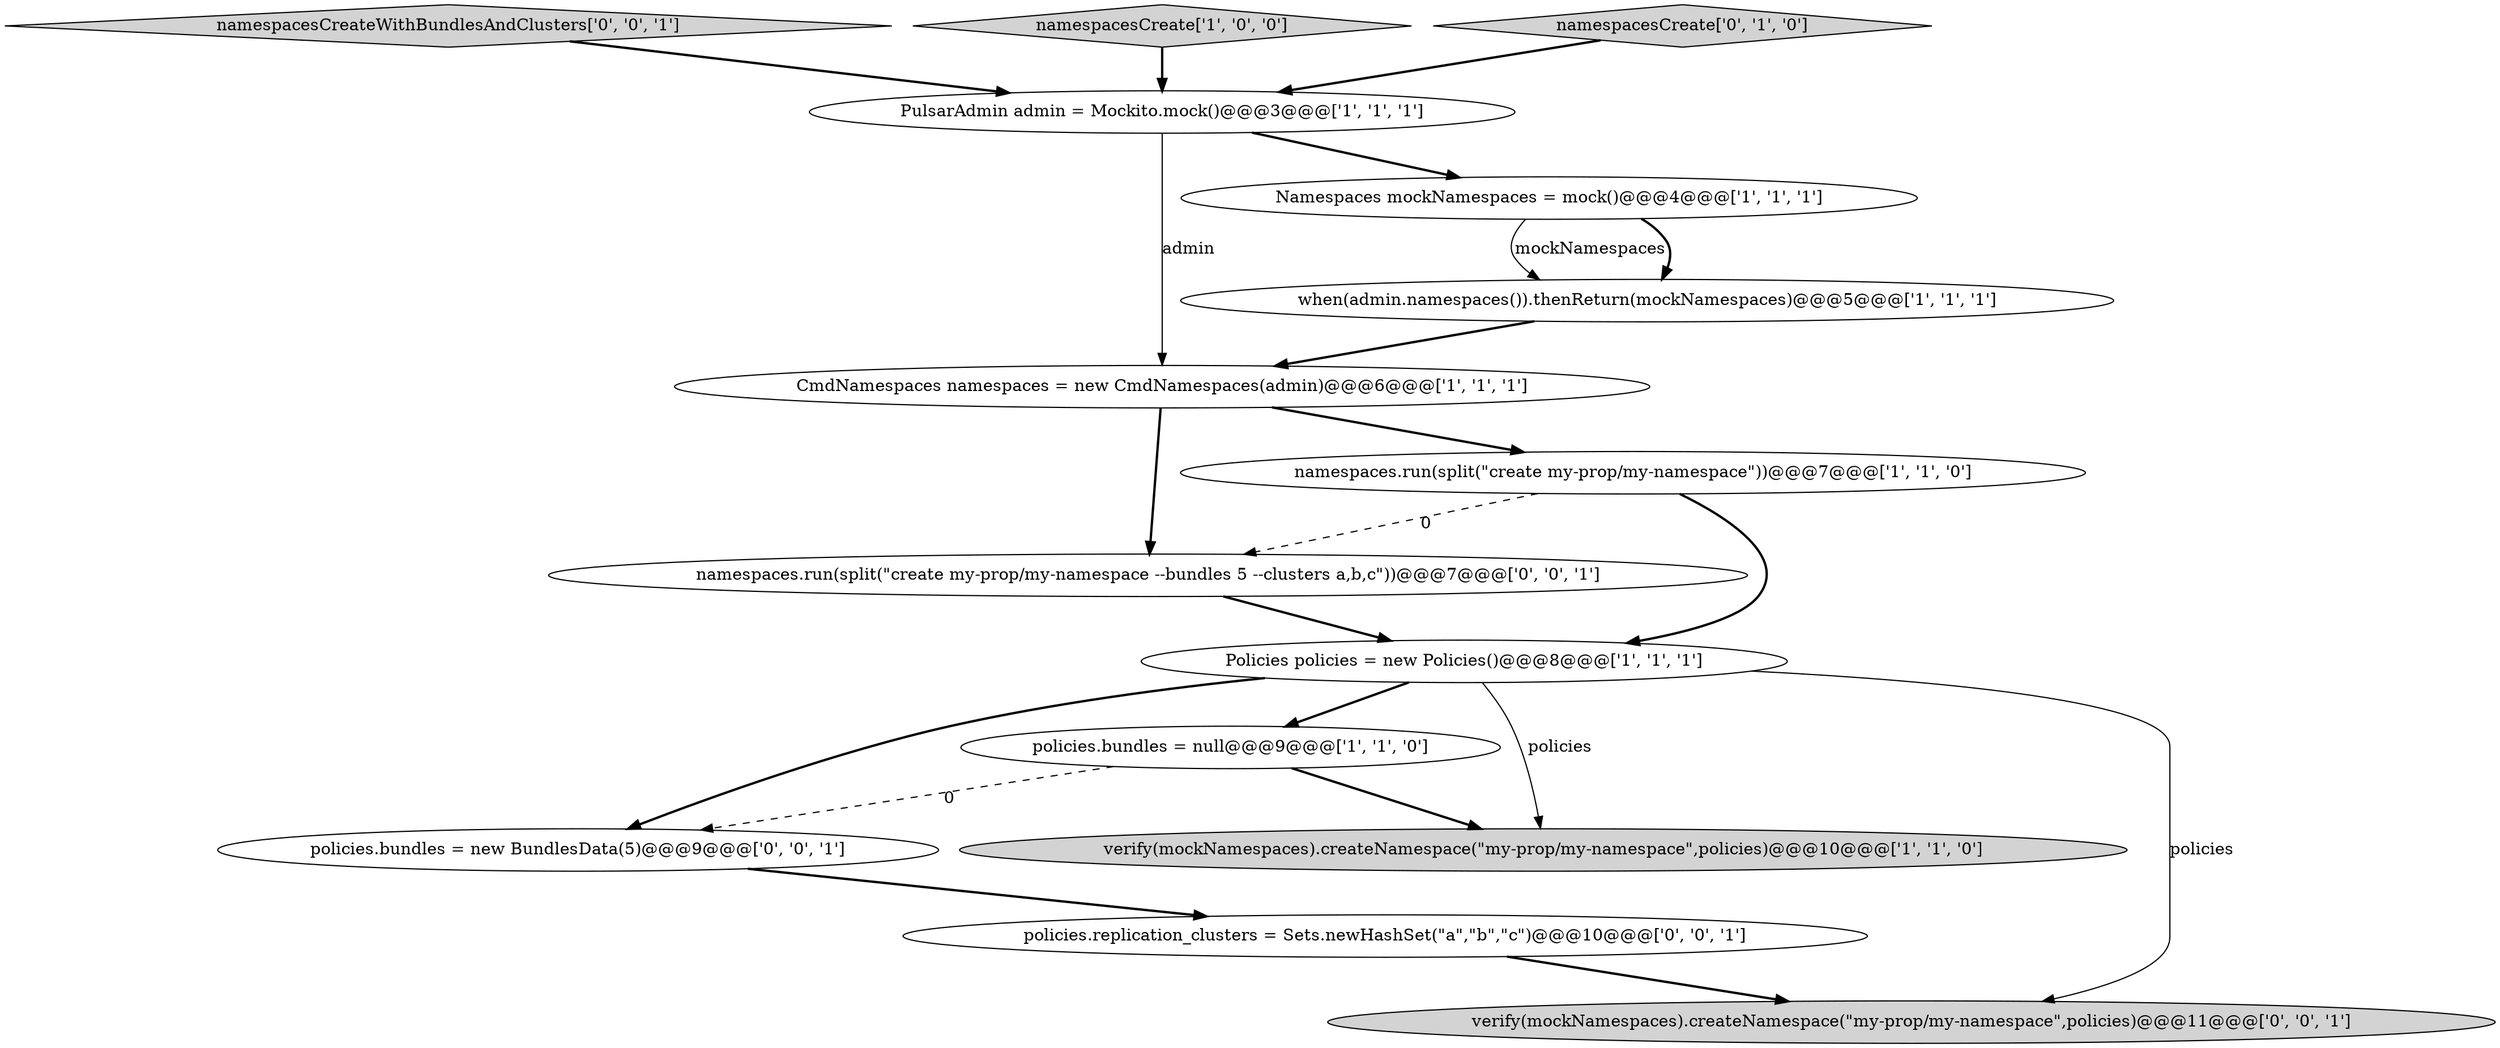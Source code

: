 digraph {
8 [style = filled, label = "policies.bundles = null@@@9@@@['1', '1', '0']", fillcolor = white, shape = ellipse image = "AAA0AAABBB1BBB"];
12 [style = filled, label = "namespaces.run(split(\"create my-prop/my-namespace --bundles 5 --clusters a,b,c\"))@@@7@@@['0', '0', '1']", fillcolor = white, shape = ellipse image = "AAA0AAABBB3BBB"];
14 [style = filled, label = "namespacesCreateWithBundlesAndClusters['0', '0', '1']", fillcolor = lightgray, shape = diamond image = "AAA0AAABBB3BBB"];
0 [style = filled, label = "verify(mockNamespaces).createNamespace(\"my-prop/my-namespace\",policies)@@@10@@@['1', '1', '0']", fillcolor = lightgray, shape = ellipse image = "AAA0AAABBB1BBB"];
2 [style = filled, label = "Policies policies = new Policies()@@@8@@@['1', '1', '1']", fillcolor = white, shape = ellipse image = "AAA0AAABBB1BBB"];
3 [style = filled, label = "CmdNamespaces namespaces = new CmdNamespaces(admin)@@@6@@@['1', '1', '1']", fillcolor = white, shape = ellipse image = "AAA0AAABBB1BBB"];
10 [style = filled, label = "policies.bundles = new BundlesData(5)@@@9@@@['0', '0', '1']", fillcolor = white, shape = ellipse image = "AAA0AAABBB3BBB"];
13 [style = filled, label = "verify(mockNamespaces).createNamespace(\"my-prop/my-namespace\",policies)@@@11@@@['0', '0', '1']", fillcolor = lightgray, shape = ellipse image = "AAA0AAABBB3BBB"];
4 [style = filled, label = "namespacesCreate['1', '0', '0']", fillcolor = lightgray, shape = diamond image = "AAA0AAABBB1BBB"];
9 [style = filled, label = "namespacesCreate['0', '1', '0']", fillcolor = lightgray, shape = diamond image = "AAA0AAABBB2BBB"];
1 [style = filled, label = "when(admin.namespaces()).thenReturn(mockNamespaces)@@@5@@@['1', '1', '1']", fillcolor = white, shape = ellipse image = "AAA0AAABBB1BBB"];
6 [style = filled, label = "Namespaces mockNamespaces = mock()@@@4@@@['1', '1', '1']", fillcolor = white, shape = ellipse image = "AAA0AAABBB1BBB"];
7 [style = filled, label = "PulsarAdmin admin = Mockito.mock()@@@3@@@['1', '1', '1']", fillcolor = white, shape = ellipse image = "AAA0AAABBB1BBB"];
5 [style = filled, label = "namespaces.run(split(\"create my-prop/my-namespace\"))@@@7@@@['1', '1', '0']", fillcolor = white, shape = ellipse image = "AAA0AAABBB1BBB"];
11 [style = filled, label = "policies.replication_clusters = Sets.newHashSet(\"a\",\"b\",\"c\")@@@10@@@['0', '0', '1']", fillcolor = white, shape = ellipse image = "AAA0AAABBB3BBB"];
5->12 [style = dashed, label="0"];
8->10 [style = dashed, label="0"];
1->3 [style = bold, label=""];
7->3 [style = solid, label="admin"];
6->1 [style = solid, label="mockNamespaces"];
2->0 [style = solid, label="policies"];
3->12 [style = bold, label=""];
9->7 [style = bold, label=""];
2->10 [style = bold, label=""];
4->7 [style = bold, label=""];
14->7 [style = bold, label=""];
8->0 [style = bold, label=""];
6->1 [style = bold, label=""];
5->2 [style = bold, label=""];
3->5 [style = bold, label=""];
12->2 [style = bold, label=""];
11->13 [style = bold, label=""];
7->6 [style = bold, label=""];
2->13 [style = solid, label="policies"];
2->8 [style = bold, label=""];
10->11 [style = bold, label=""];
}
